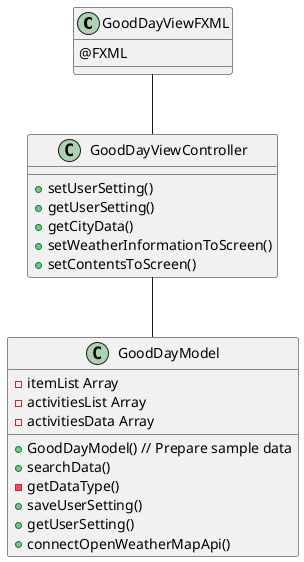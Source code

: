 @startuml

class GoodDayViewFXML{
  @FXML
}

class GoodDayViewController{
  +setUserSetting()
  +getUserSetting()
  +getCityData()
  +setWeatherInformationToScreen()
  +setContentsToScreen()
}
class GoodDayModel{
  -itemList Array
  -activitiesList Array
  -activitiesData Array
  +GoodDayModel() // Prepare sample data
  +searchData()
  -getDataType()
  +saveUserSetting()
  +getUserSetting()
  +connectOpenWeatherMapApi()
}
GoodDayViewFXML -- GoodDayViewController
GoodDayViewController -- GoodDayModel

@enduml